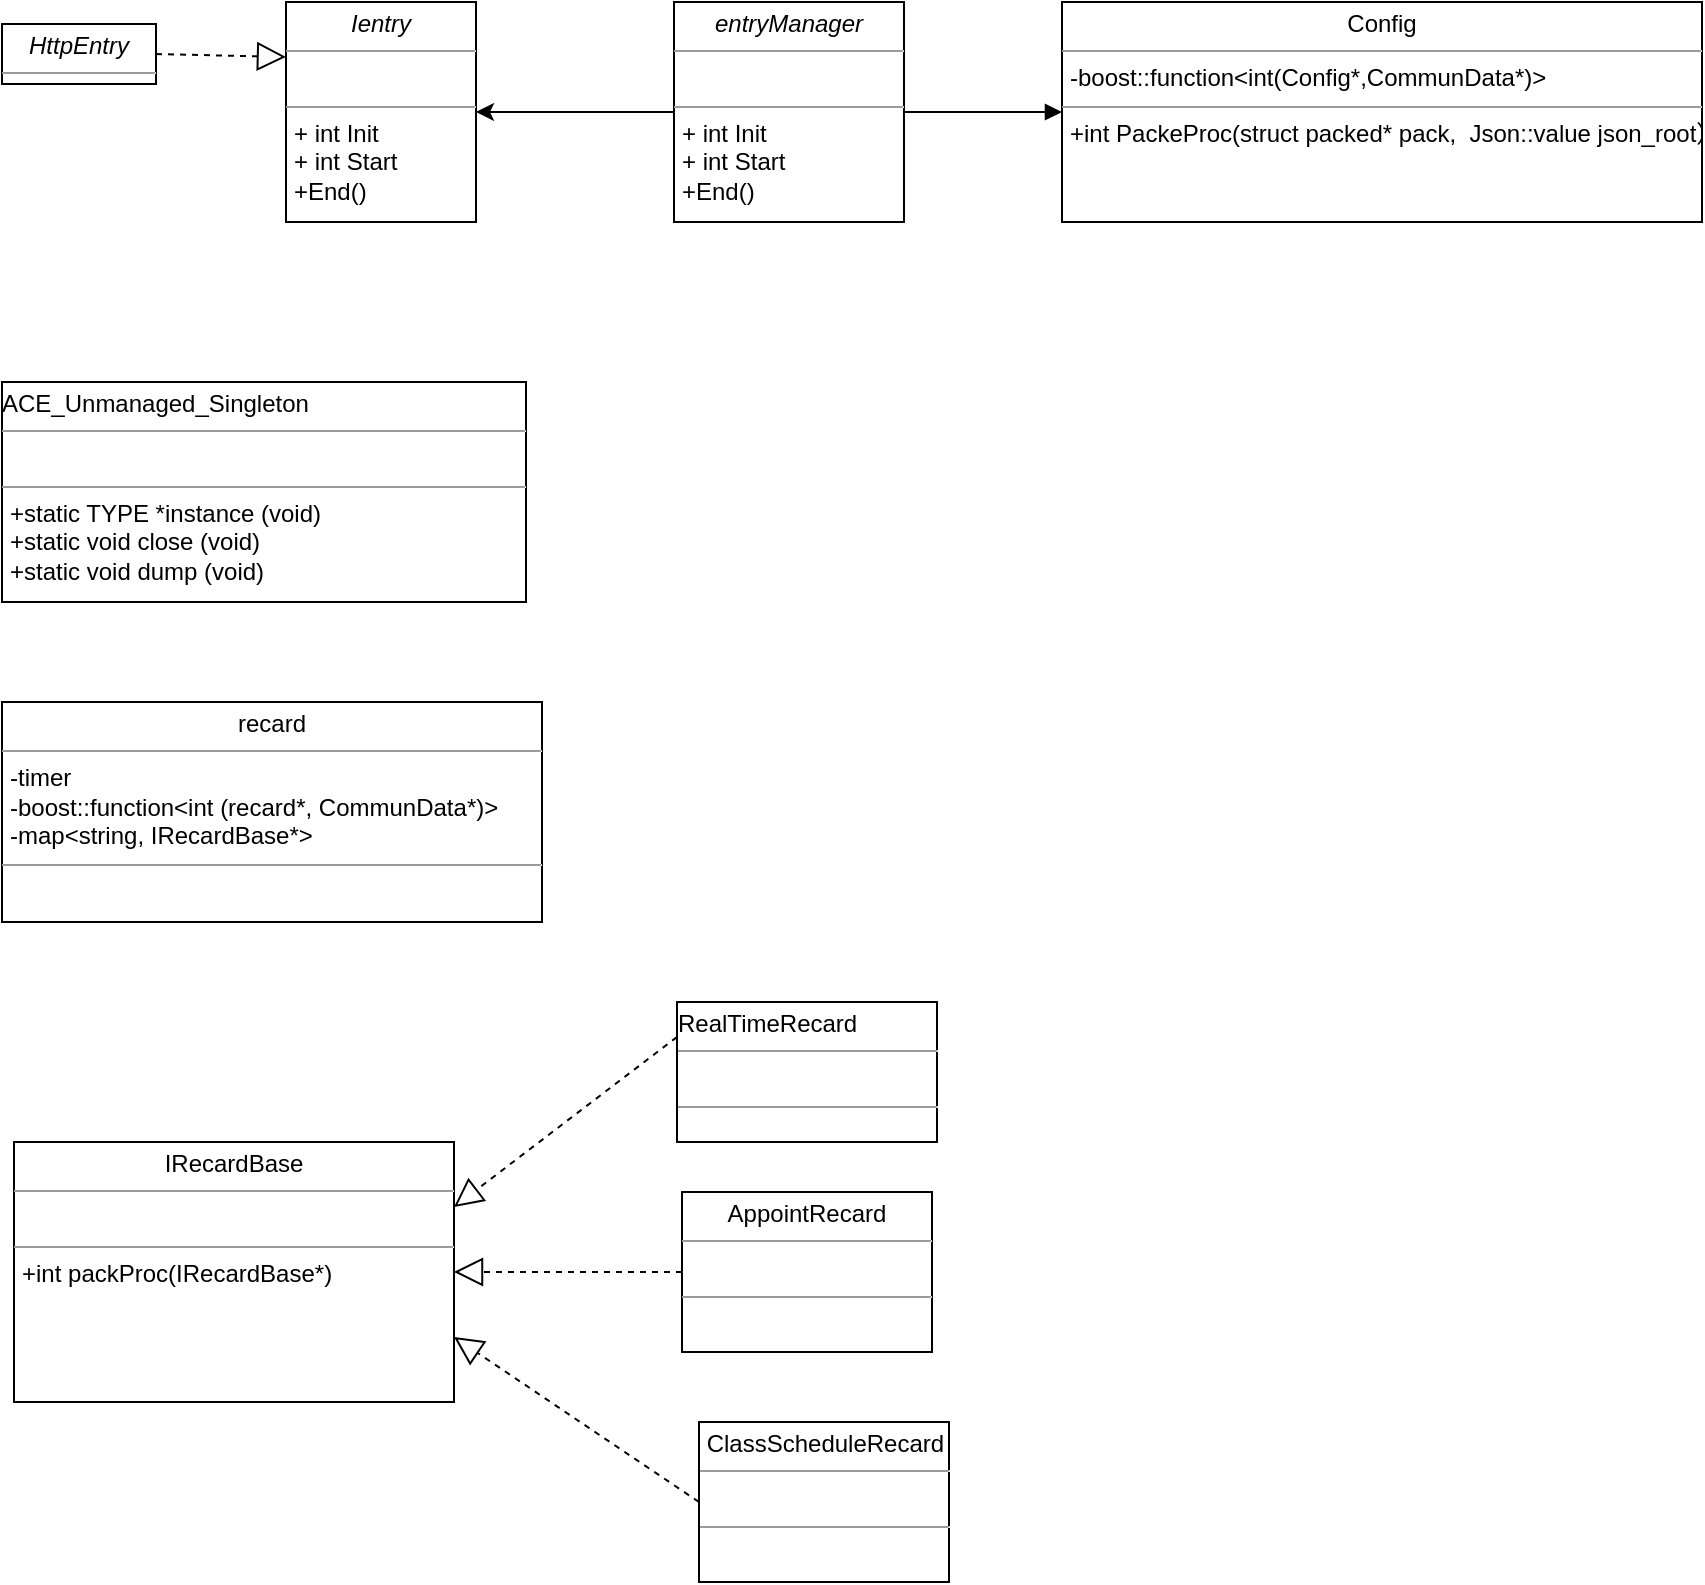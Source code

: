 <mxfile version="10.9.6" type="github"><diagram name="Page-1" id="c4acf3e9-155e-7222-9cf6-157b1a14988f"><mxGraphModel dx="1662" dy="796" grid="1" gridSize="10" guides="1" tooltips="1" connect="1" arrows="1" fold="1" page="1" pageScale="1" pageWidth="850" pageHeight="1100" background="#ffffff" math="0" shadow="0"><root><mxCell id="0"/><mxCell id="1" parent="0"/><mxCell id="OziMw-vRDMhJo8tHJkSu-6" value="&lt;p style=&quot;margin: 4px 0px 0px ; text-align: center&quot;&gt;&lt;span style=&quot;text-align: left&quot;&gt;Config&lt;/span&gt;&lt;br&gt;&lt;/p&gt;&lt;hr size=&quot;1&quot;&gt;&lt;p style=&quot;margin: 0px ; margin-left: 4px&quot;&gt;-boost::function&amp;lt;int(Config*,CommunData*)&amp;gt;&lt;/p&gt;&lt;hr size=&quot;1&quot;&gt;&lt;p style=&quot;margin: 0px ; margin-left: 4px&quot;&gt;+int PackeProc(struct packed* pack,&amp;nbsp; Json::value json_root）&lt;/p&gt;&lt;br&gt;&lt;p style=&quot;margin: 0px ; margin-left: 4px&quot;&gt;&lt;br&gt;&lt;/p&gt;" style="verticalAlign=top;align=left;overflow=fill;fontSize=12;fontFamily=Helvetica;html=1;rounded=0;shadow=0;comic=0;labelBackgroundColor=none;strokeColor=#000000;strokeWidth=1;fillColor=#ffffff;" parent="1" vertex="1"><mxGeometry x="530" y="60" width="320" height="110" as="geometry"/></mxCell><mxCell id="R5CFJRsWxO-pbgam1DWf-1" value="&lt;p style=&quot;margin: 0px ; margin-top: 4px ; text-align: center&quot;&gt;&lt;i&gt;Ientry&lt;/i&gt;&lt;/p&gt;&lt;hr size=&quot;1&quot;&gt;&lt;p style=&quot;margin: 0px ; margin-left: 4px&quot;&gt;&lt;br&gt;&lt;/p&gt;&lt;hr size=&quot;1&quot;&gt;&lt;p style=&quot;margin: 0px ; margin-left: 4px&quot;&gt;+ int Init&lt;br&gt;+ int Start&lt;/p&gt;&lt;p style=&quot;margin: 0px ; margin-left: 4px&quot;&gt;+End()&lt;/p&gt;" style="verticalAlign=top;align=left;overflow=fill;fontSize=12;fontFamily=Helvetica;html=1;rounded=0;shadow=0;comic=0;labelBackgroundColor=none;strokeColor=#000000;strokeWidth=1;fillColor=#ffffff;" vertex="1" parent="1"><mxGeometry x="142" y="60" width="95" height="110" as="geometry"/></mxCell><mxCell id="R5CFJRsWxO-pbgam1DWf-2" value="&lt;p style=&quot;margin: 0px ; margin-top: 4px ; text-align: center&quot;&gt;&lt;i&gt;HttpEntry&lt;/i&gt;&lt;/p&gt;&lt;hr size=&quot;1&quot;&gt;&lt;p style=&quot;margin: 0px ; margin-left: 4px&quot;&gt;&lt;br&gt;&lt;/p&gt;&lt;hr size=&quot;1&quot;&gt;&lt;p style=&quot;margin: 0px ; margin-left: 4px&quot;&gt;&lt;br&gt;&lt;/p&gt;" style="verticalAlign=top;align=left;overflow=fill;fontSize=12;fontFamily=Helvetica;html=1;rounded=0;shadow=0;comic=0;labelBackgroundColor=none;strokeColor=#000000;strokeWidth=1;fillColor=#ffffff;" vertex="1" parent="1"><mxGeometry y="71" width="77" height="30" as="geometry"/></mxCell><mxCell id="R5CFJRsWxO-pbgam1DWf-3" value="" style="endArrow=block;dashed=1;endFill=0;endSize=12;html=1;entryX=0;entryY=0.25;entryDx=0;entryDy=0;exitX=1;exitY=0.5;exitDx=0;exitDy=0;" edge="1" parent="1" source="R5CFJRsWxO-pbgam1DWf-2" target="R5CFJRsWxO-pbgam1DWf-1"><mxGeometry width="160" relative="1" as="geometry"><mxPoint x="80" y="201" as="sourcePoint"/><mxPoint x="240" y="201" as="targetPoint"/></mxGeometry></mxCell><mxCell id="R5CFJRsWxO-pbgam1DWf-5" value="" style="html=1;verticalAlign=bottom;endArrow=block;entryX=0;entryY=0.5;entryDx=0;entryDy=0;exitX=1;exitY=0.5;exitDx=0;exitDy=0;" edge="1" parent="1" source="R5CFJRsWxO-pbgam1DWf-6" target="OziMw-vRDMhJo8tHJkSu-6"><mxGeometry width="80" relative="1" as="geometry"><mxPoint x="547" y="151" as="sourcePoint"/><mxPoint x="597" y="116" as="targetPoint"/></mxGeometry></mxCell><mxCell id="R5CFJRsWxO-pbgam1DWf-7" style="edgeStyle=orthogonalEdgeStyle;rounded=0;orthogonalLoop=1;jettySize=auto;html=1;exitX=0;exitY=0.5;exitDx=0;exitDy=0;entryX=1;entryY=0.5;entryDx=0;entryDy=0;" edge="1" parent="1" source="R5CFJRsWxO-pbgam1DWf-6" target="R5CFJRsWxO-pbgam1DWf-1"><mxGeometry relative="1" as="geometry"/></mxCell><mxCell id="R5CFJRsWxO-pbgam1DWf-6" value="&lt;p style=&quot;margin: 0px ; margin-top: 4px ; text-align: center&quot;&gt;&lt;i&gt;entryManager&lt;/i&gt;&lt;/p&gt;&lt;hr size=&quot;1&quot;&gt;&lt;p style=&quot;margin: 0px ; margin-left: 4px&quot;&gt;&lt;br&gt;&lt;/p&gt;&lt;hr size=&quot;1&quot;&gt;&lt;p style=&quot;margin: 0px ; margin-left: 4px&quot;&gt;+ int Init&lt;br&gt;+ int Start&lt;/p&gt;&lt;p style=&quot;margin: 0px ; margin-left: 4px&quot;&gt;+End()&lt;/p&gt;" style="verticalAlign=top;align=left;overflow=fill;fontSize=12;fontFamily=Helvetica;html=1;rounded=0;shadow=0;comic=0;labelBackgroundColor=none;strokeColor=#000000;strokeWidth=1;fillColor=#ffffff;" vertex="1" parent="1"><mxGeometry x="336" y="60" width="115" height="110" as="geometry"/></mxCell><mxCell id="R5CFJRsWxO-pbgam1DWf-8" value="&lt;p style=&quot;text-align: left ; margin: 4px 0px 0px&quot;&gt;ACE_Unmanaged_Singleton&lt;br&gt;&lt;/p&gt;&lt;hr size=&quot;1&quot;&gt;&lt;p style=&quot;margin: 0px ; margin-left: 4px&quot;&gt;&lt;br&gt;&lt;/p&gt;&lt;hr size=&quot;1&quot;&gt;&lt;p style=&quot;margin: 0px ; margin-left: 4px&quot;&gt;+static TYPE *instance (void)&lt;/p&gt;&lt;p style=&quot;margin: 0px 0px 0px 4px&quot;&gt;+static void close (void)&lt;/p&gt;&lt;p style=&quot;margin: 0px 0px 0px 4px&quot;&gt;+static void dump (void)&lt;/p&gt;&lt;p style=&quot;margin: 0px ; margin-left: 4px&quot;&gt;&lt;br&gt;&lt;/p&gt;" style="verticalAlign=top;align=left;overflow=fill;fontSize=12;fontFamily=Helvetica;html=1;rounded=0;shadow=0;comic=0;labelBackgroundColor=none;strokeColor=#000000;strokeWidth=1;fillColor=#ffffff;" vertex="1" parent="1"><mxGeometry y="250" width="262" height="110" as="geometry"/></mxCell><mxCell id="R5CFJRsWxO-pbgam1DWf-9" value="&lt;p style=&quot;margin: 0px ; margin-top: 4px ; text-align: center&quot;&gt;&lt;span style=&quot;text-align: left&quot;&gt;recard&lt;/span&gt;&lt;br&gt;&lt;/p&gt;&lt;hr size=&quot;1&quot;&gt;&lt;p style=&quot;margin: 0px ; margin-left: 4px&quot;&gt;-timer&amp;nbsp;&lt;/p&gt;&lt;p style=&quot;margin: 0px ; margin-left: 4px&quot;&gt;-boost::function&amp;lt;int (recard*, CommunData*)&amp;gt;&lt;br&gt;&lt;/p&gt;&lt;p style=&quot;margin: 0px ; margin-left: 4px&quot;&gt;-map&amp;lt;string, IRecardBase*&amp;gt;&lt;/p&gt;&lt;hr size=&quot;1&quot;&gt;&lt;p style=&quot;margin: 0px 0px 0px 4px&quot;&gt;&lt;br&gt;&lt;/p&gt;&lt;p style=&quot;margin: 0px ; margin-left: 4px&quot;&gt;&lt;br&gt;&lt;/p&gt;" style="verticalAlign=top;align=left;overflow=fill;fontSize=12;fontFamily=Helvetica;html=1;rounded=0;shadow=0;comic=0;labelBackgroundColor=none;strokeColor=#000000;strokeWidth=1;fillColor=#ffffff;" vertex="1" parent="1"><mxGeometry y="410" width="270" height="110" as="geometry"/></mxCell><mxCell id="R5CFJRsWxO-pbgam1DWf-13" value="&lt;p style=&quot;text-align: left ; margin: 4px 0px 0px&quot;&gt;RealTimeRecard&lt;/p&gt;&lt;hr size=&quot;1&quot;&gt;&lt;p style=&quot;margin: 0px ; margin-left: 4px&quot;&gt;&lt;br&gt;&lt;/p&gt;&lt;hr size=&quot;1&quot;&gt;&lt;p style=&quot;margin: 0px 0px 0px 4px&quot;&gt;&lt;br&gt;&lt;/p&gt;&lt;p style=&quot;margin: 0px ; margin-left: 4px&quot;&gt;&lt;br&gt;&lt;/p&gt;" style="verticalAlign=top;align=left;overflow=fill;fontSize=12;fontFamily=Helvetica;html=1;rounded=0;shadow=0;comic=0;labelBackgroundColor=none;strokeColor=#000000;strokeWidth=1;fillColor=#ffffff;" vertex="1" parent="1"><mxGeometry x="337.5" y="560" width="130" height="70" as="geometry"/></mxCell><mxCell id="R5CFJRsWxO-pbgam1DWf-14" value="&lt;p style=&quot;margin: 0px ; margin-top: 4px ; text-align: center&quot;&gt;&lt;span style=&quot;text-align: left&quot;&gt;IRecardBase&lt;/span&gt;&lt;br&gt;&lt;/p&gt;&lt;hr size=&quot;1&quot;&gt;&lt;p style=&quot;margin: 0px ; margin-left: 4px&quot;&gt;&lt;br&gt;&lt;/p&gt;&lt;hr size=&quot;1&quot;&gt;&lt;p style=&quot;margin: 0px 0px 0px 4px&quot;&gt;+int packProc(IRecardBase*)&lt;/p&gt;&lt;p style=&quot;margin: 0px 0px 0px 4px&quot;&gt;&lt;br&gt;&lt;/p&gt;&lt;p style=&quot;margin: 0px ; margin-left: 4px&quot;&gt;&lt;br&gt;&lt;/p&gt;" style="verticalAlign=top;align=left;overflow=fill;fontSize=12;fontFamily=Helvetica;html=1;rounded=0;shadow=0;comic=0;labelBackgroundColor=none;strokeColor=#000000;strokeWidth=1;fillColor=#ffffff;" vertex="1" parent="1"><mxGeometry x="6" y="630" width="220" height="130" as="geometry"/></mxCell><mxCell id="R5CFJRsWxO-pbgam1DWf-15" value="" style="endArrow=block;dashed=1;endFill=0;endSize=12;html=1;entryX=1;entryY=0.25;entryDx=0;entryDy=0;exitX=0;exitY=0.25;exitDx=0;exitDy=0;" edge="1" parent="1" source="R5CFJRsWxO-pbgam1DWf-13" target="R5CFJRsWxO-pbgam1DWf-14"><mxGeometry width="160" relative="1" as="geometry"><mxPoint x="374" y="505" as="sourcePoint"/><mxPoint x="241" y="188" as="targetPoint"/></mxGeometry></mxCell><mxCell id="R5CFJRsWxO-pbgam1DWf-16" value="&lt;p style=&quot;margin: 0px ; margin-top: 4px ; text-align: center&quot;&gt;&lt;span style=&quot;text-align: left&quot;&gt;AppointRecard&lt;/span&gt;&lt;br&gt;&lt;/p&gt;&lt;hr size=&quot;1&quot;&gt;&lt;p style=&quot;margin: 0px ; margin-left: 4px&quot;&gt;&lt;br&gt;&lt;/p&gt;&lt;hr size=&quot;1&quot;&gt;&lt;p style=&quot;margin: 0px 0px 0px 4px&quot;&gt;&lt;br&gt;&lt;/p&gt;&lt;p style=&quot;margin: 0px ; margin-left: 4px&quot;&gt;&lt;br&gt;&lt;/p&gt;" style="verticalAlign=top;align=left;overflow=fill;fontSize=12;fontFamily=Helvetica;html=1;rounded=0;shadow=0;comic=0;labelBackgroundColor=none;strokeColor=#000000;strokeWidth=1;fillColor=#ffffff;" vertex="1" parent="1"><mxGeometry x="340" y="655" width="125" height="80" as="geometry"/></mxCell><mxCell id="R5CFJRsWxO-pbgam1DWf-17" value="" style="endArrow=block;dashed=1;endFill=0;endSize=12;html=1;entryX=1;entryY=0.5;entryDx=0;entryDy=0;exitX=0;exitY=0.5;exitDx=0;exitDy=0;" edge="1" parent="1" source="R5CFJRsWxO-pbgam1DWf-16" target="R5CFJRsWxO-pbgam1DWf-14"><mxGeometry width="160" relative="1" as="geometry"><mxPoint x="467" y="668" as="sourcePoint"/><mxPoint x="176" y="673" as="targetPoint"/></mxGeometry></mxCell><mxCell id="R5CFJRsWxO-pbgam1DWf-18" value="&lt;p style=&quot;text-align: left ; margin: 4px 0px 0px&quot;&gt;&amp;nbsp;ClassScheduleRecard&lt;br&gt;&lt;/p&gt;&lt;hr size=&quot;1&quot;&gt;&lt;p style=&quot;margin: 0px ; margin-left: 4px&quot;&gt;&lt;br&gt;&lt;/p&gt;&lt;hr size=&quot;1&quot;&gt;&lt;p style=&quot;margin: 0px 0px 0px 4px&quot;&gt;&lt;br&gt;&lt;/p&gt;&lt;p style=&quot;margin: 0px ; margin-left: 4px&quot;&gt;&lt;br&gt;&lt;/p&gt;" style="verticalAlign=top;align=left;overflow=fill;fontSize=12;fontFamily=Helvetica;html=1;rounded=0;shadow=0;comic=0;labelBackgroundColor=none;strokeColor=#000000;strokeWidth=1;fillColor=#ffffff;" vertex="1" parent="1"><mxGeometry x="348.5" y="770" width="125" height="80" as="geometry"/></mxCell><mxCell id="R5CFJRsWxO-pbgam1DWf-20" value="" style="endArrow=block;dashed=1;endFill=0;endSize=12;html=1;entryX=1;entryY=0.75;entryDx=0;entryDy=0;exitX=0;exitY=0.5;exitDx=0;exitDy=0;" edge="1" parent="1" source="R5CFJRsWxO-pbgam1DWf-18" target="R5CFJRsWxO-pbgam1DWf-14"><mxGeometry width="160" relative="1" as="geometry"><mxPoint x="350" y="740" as="sourcePoint"/><mxPoint x="236" y="738" as="targetPoint"/></mxGeometry></mxCell></root></mxGraphModel></diagram></mxfile>